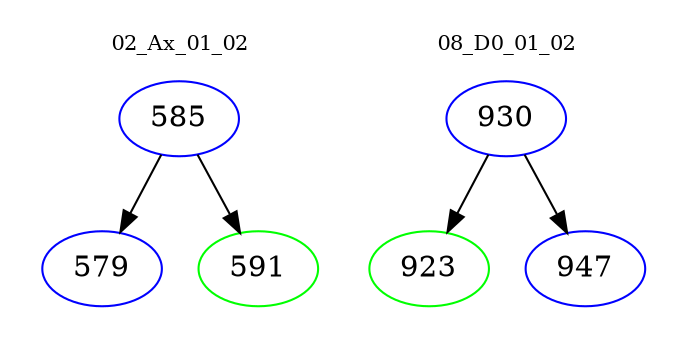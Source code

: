 digraph{
subgraph cluster_0 {
color = white
label = "02_Ax_01_02";
fontsize=10;
T0_585 [label="585", color="blue"]
T0_585 -> T0_579 [color="black"]
T0_579 [label="579", color="blue"]
T0_585 -> T0_591 [color="black"]
T0_591 [label="591", color="green"]
}
subgraph cluster_1 {
color = white
label = "08_D0_01_02";
fontsize=10;
T1_930 [label="930", color="blue"]
T1_930 -> T1_923 [color="black"]
T1_923 [label="923", color="green"]
T1_930 -> T1_947 [color="black"]
T1_947 [label="947", color="blue"]
}
}
